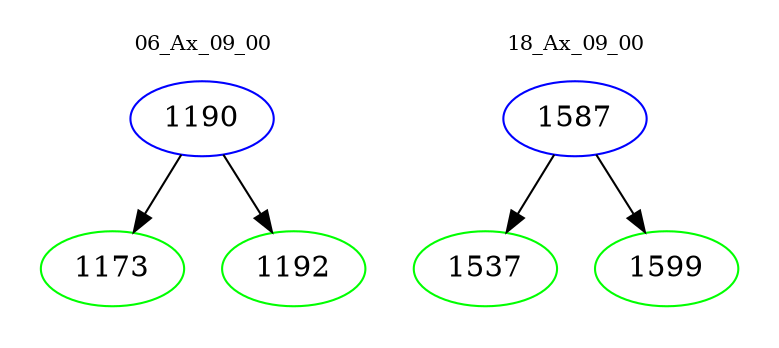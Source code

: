 digraph{
subgraph cluster_0 {
color = white
label = "06_Ax_09_00";
fontsize=10;
T0_1190 [label="1190", color="blue"]
T0_1190 -> T0_1173 [color="black"]
T0_1173 [label="1173", color="green"]
T0_1190 -> T0_1192 [color="black"]
T0_1192 [label="1192", color="green"]
}
subgraph cluster_1 {
color = white
label = "18_Ax_09_00";
fontsize=10;
T1_1587 [label="1587", color="blue"]
T1_1587 -> T1_1537 [color="black"]
T1_1537 [label="1537", color="green"]
T1_1587 -> T1_1599 [color="black"]
T1_1599 [label="1599", color="green"]
}
}
